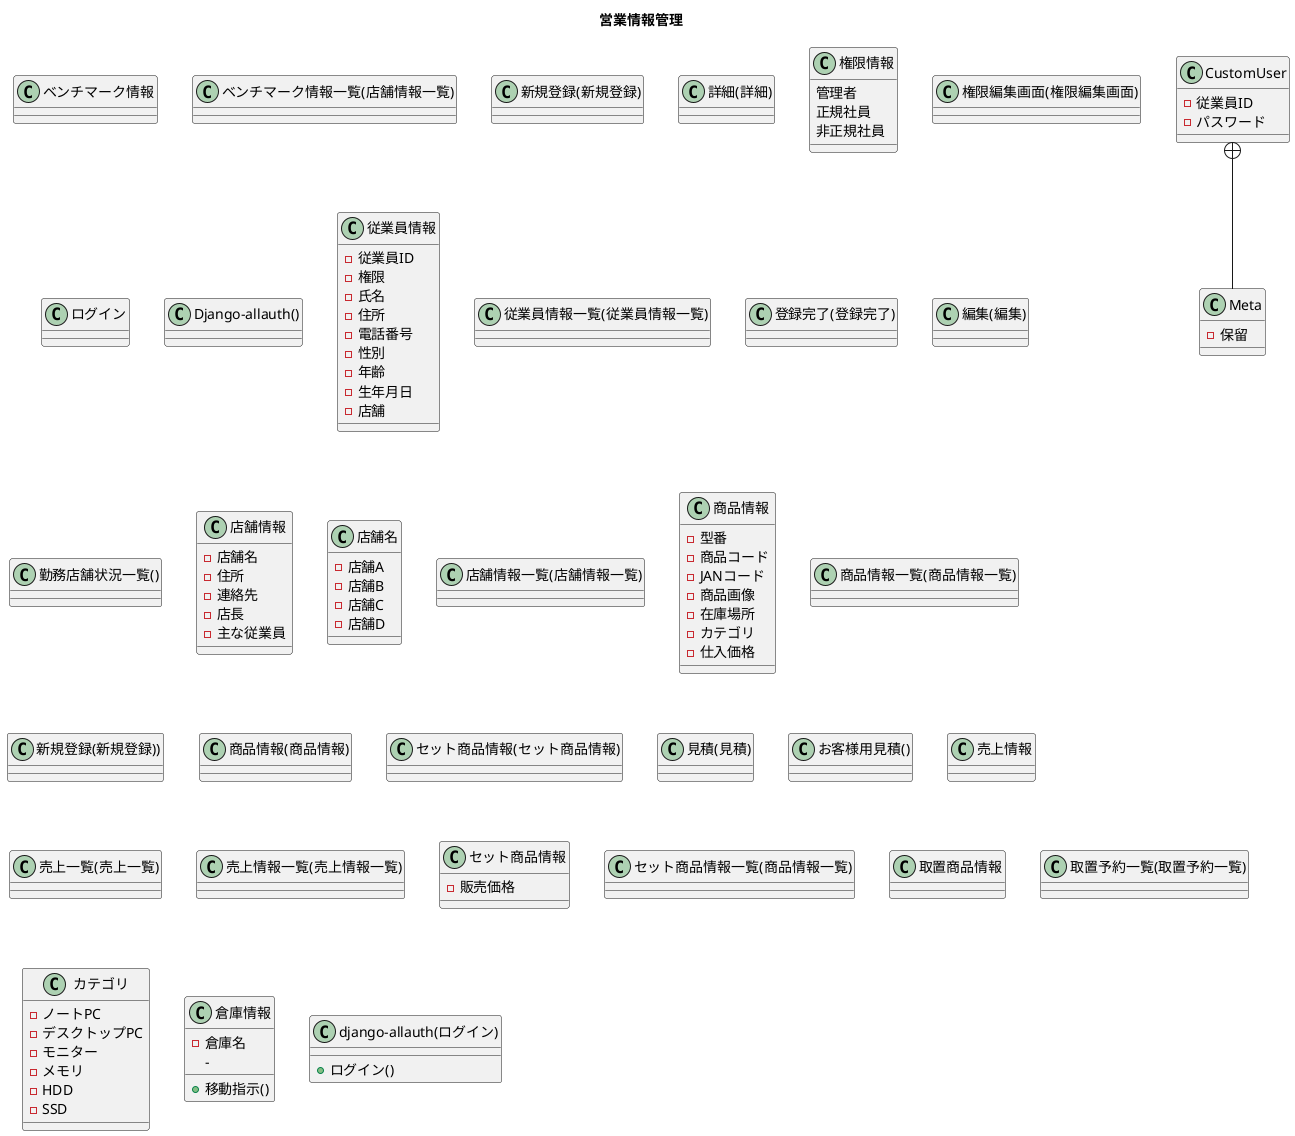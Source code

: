 @startuml クラス図

title 営業情報管理

' ベンチマークマスタ
' モデル
class ベンチマーク情報{
    ' 保留中
}
' コントローラ
class ベンチマーク情報一覧(店舗情報一覧){}
class 新規登録(新規登録){}
class 詳細(詳細){}

'ユーザ権限'
' モデル
class 権限情報{
    管理者
    正規社員
    非正規社員
}
' コントローラ
class 権限編集画面(権限編集画面){}

' ログイン
' モデル
class ログイン{}
' コントローラ
class Django-allauth(){}

' 従業員情報
' モデル
class 従業員情報{
    -従業員ID
    -権限
    -氏名
    -住所
    -電話番号
    -性別
    -年齢
    -生年月日
    -店舗
}
' コントローラ
class 従業員情報一覧(従業員情報一覧){}
class 新規登録(新規登録){}
class 登録完了(登録完了){}
class 詳細(詳細){}
class 編集(編集){}
' 勤務店舗業況を編集する
class 勤務店舗状況一覧(){}

' 店舗情報
' モデル
class 店舗情報{
    -店舗名
    -住所
    -連絡先
    -店長
    -主な従業員
}
class 店舗名{
    -店舗A
    -店舗B
    -店舗C
    -店舗D
}
' コントローラ
class 店舗情報一覧(店舗情報一覧){}
class 新規登録(新規登録){}
class 詳細(詳細){}
class 編集(編集){}

' 商品情報
' モデル
class 商品情報{
    -型番
    -商品コード
    -JANコード
    -商品画像
    -在庫場所
    -カテゴリ
    -仕入価格
}
' コントローラ
class 商品情報一覧(商品情報一覧){}
class 新規登録(新規登録)){}
class 詳細(詳細){}
class 編集(編集){}
' class 商品情報・セット商品情報(){}
class 商品情報(商品情報){}
class セット商品情報(セット商品情報){}
' 販売の価格を見積する
class 見積(見積){}
class お客様用見積(){}




' 売上情報
' モデル
class 売上情報{}
' コントローラ
class 売上一覧(売上一覧){}
class 詳細(詳細){}
class 編集(編集){}
' 売上情報の登録・参照・編集・削除
class 売上情報一覧(売上情報一覧){}
class 新規登録(新規登録){}
class 詳細(詳細){}
class 編集(編集){}



' 商品情報管理
' モデル
class セット商品情報{
    -販売価格
    ' 保留中
}
' コントローラ
class セット商品情報一覧(商品情報一覧){}
class 新規登録(新規登録)){}
class 詳細(詳細){}
class 編集(編集){}

' 取置商品情報
' モデル
class 取置商品情報{}
' コントローラ
class 取置予約一覧(取置予約一覧){}
class 新規登録(新規登録){}
class 詳細(詳細){}
class 編集(編集){}

class カテゴリ{
    -ノートPC
    -デスクトップPC
    -モニター
    -メモリ
    -HDD
    -SSD
}
class 倉庫情報{
    -倉庫名
    -
    +移動指示()
}
class CustomUser{
    -従業員ID
    -パスワード
}
class Meta{
    -保留
}
class "django-allauth(ログイン)" as Da {
    +ログイン()
}

CustomUser +-- Meta
@enduml
